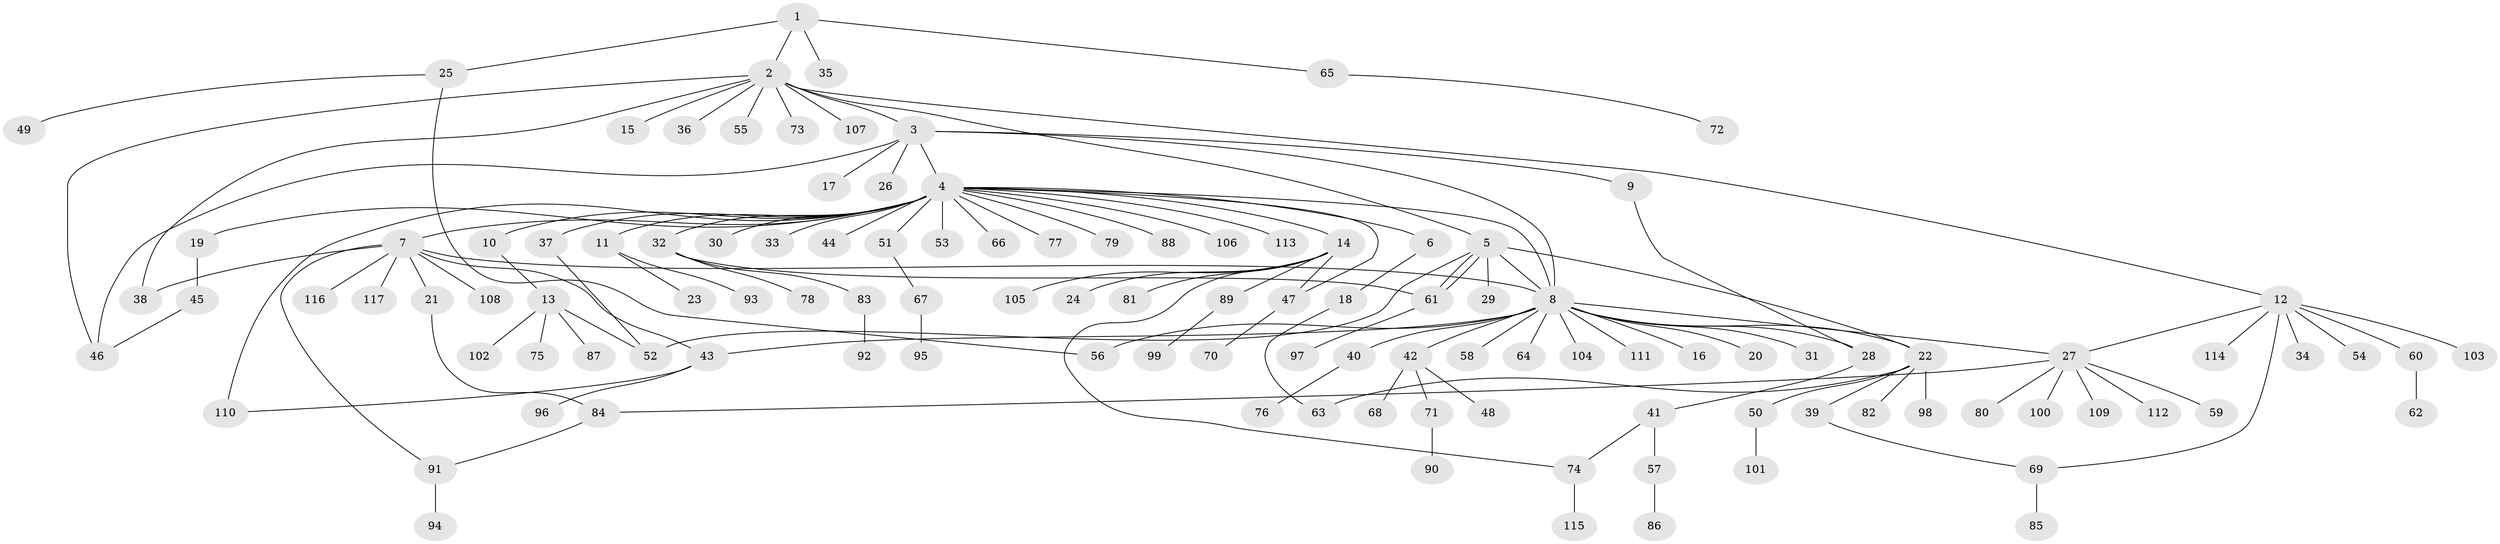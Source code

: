 // Generated by graph-tools (version 1.1) at 2025/48/03/09/25 04:48:24]
// undirected, 117 vertices, 138 edges
graph export_dot {
graph [start="1"]
  node [color=gray90,style=filled];
  1;
  2;
  3;
  4;
  5;
  6;
  7;
  8;
  9;
  10;
  11;
  12;
  13;
  14;
  15;
  16;
  17;
  18;
  19;
  20;
  21;
  22;
  23;
  24;
  25;
  26;
  27;
  28;
  29;
  30;
  31;
  32;
  33;
  34;
  35;
  36;
  37;
  38;
  39;
  40;
  41;
  42;
  43;
  44;
  45;
  46;
  47;
  48;
  49;
  50;
  51;
  52;
  53;
  54;
  55;
  56;
  57;
  58;
  59;
  60;
  61;
  62;
  63;
  64;
  65;
  66;
  67;
  68;
  69;
  70;
  71;
  72;
  73;
  74;
  75;
  76;
  77;
  78;
  79;
  80;
  81;
  82;
  83;
  84;
  85;
  86;
  87;
  88;
  89;
  90;
  91;
  92;
  93;
  94;
  95;
  96;
  97;
  98;
  99;
  100;
  101;
  102;
  103;
  104;
  105;
  106;
  107;
  108;
  109;
  110;
  111;
  112;
  113;
  114;
  115;
  116;
  117;
  1 -- 2;
  1 -- 25;
  1 -- 35;
  1 -- 65;
  2 -- 3;
  2 -- 5;
  2 -- 12;
  2 -- 15;
  2 -- 36;
  2 -- 38;
  2 -- 46;
  2 -- 55;
  2 -- 73;
  2 -- 107;
  3 -- 4;
  3 -- 8;
  3 -- 9;
  3 -- 17;
  3 -- 26;
  3 -- 46;
  4 -- 6;
  4 -- 7;
  4 -- 8;
  4 -- 10;
  4 -- 11;
  4 -- 14;
  4 -- 19;
  4 -- 30;
  4 -- 32;
  4 -- 33;
  4 -- 37;
  4 -- 44;
  4 -- 47;
  4 -- 51;
  4 -- 53;
  4 -- 66;
  4 -- 77;
  4 -- 79;
  4 -- 88;
  4 -- 106;
  4 -- 110;
  4 -- 113;
  5 -- 8;
  5 -- 22;
  5 -- 29;
  5 -- 52;
  5 -- 61;
  5 -- 61;
  6 -- 18;
  7 -- 8;
  7 -- 21;
  7 -- 38;
  7 -- 43;
  7 -- 91;
  7 -- 108;
  7 -- 116;
  7 -- 117;
  8 -- 16;
  8 -- 20;
  8 -- 22;
  8 -- 27;
  8 -- 28;
  8 -- 31;
  8 -- 40;
  8 -- 42;
  8 -- 43;
  8 -- 56;
  8 -- 58;
  8 -- 64;
  8 -- 104;
  8 -- 111;
  9 -- 28;
  10 -- 13;
  11 -- 23;
  11 -- 93;
  12 -- 27;
  12 -- 34;
  12 -- 54;
  12 -- 60;
  12 -- 69;
  12 -- 103;
  12 -- 114;
  13 -- 52;
  13 -- 75;
  13 -- 87;
  13 -- 102;
  14 -- 24;
  14 -- 47;
  14 -- 74;
  14 -- 81;
  14 -- 89;
  14 -- 105;
  18 -- 63;
  19 -- 45;
  21 -- 84;
  22 -- 39;
  22 -- 50;
  22 -- 63;
  22 -- 82;
  22 -- 98;
  25 -- 49;
  25 -- 56;
  27 -- 59;
  27 -- 80;
  27 -- 84;
  27 -- 100;
  27 -- 109;
  27 -- 112;
  28 -- 41;
  32 -- 61;
  32 -- 78;
  32 -- 83;
  37 -- 52;
  39 -- 69;
  40 -- 76;
  41 -- 57;
  41 -- 74;
  42 -- 48;
  42 -- 68;
  42 -- 71;
  43 -- 96;
  43 -- 110;
  45 -- 46;
  47 -- 70;
  50 -- 101;
  51 -- 67;
  57 -- 86;
  60 -- 62;
  61 -- 97;
  65 -- 72;
  67 -- 95;
  69 -- 85;
  71 -- 90;
  74 -- 115;
  83 -- 92;
  84 -- 91;
  89 -- 99;
  91 -- 94;
}
